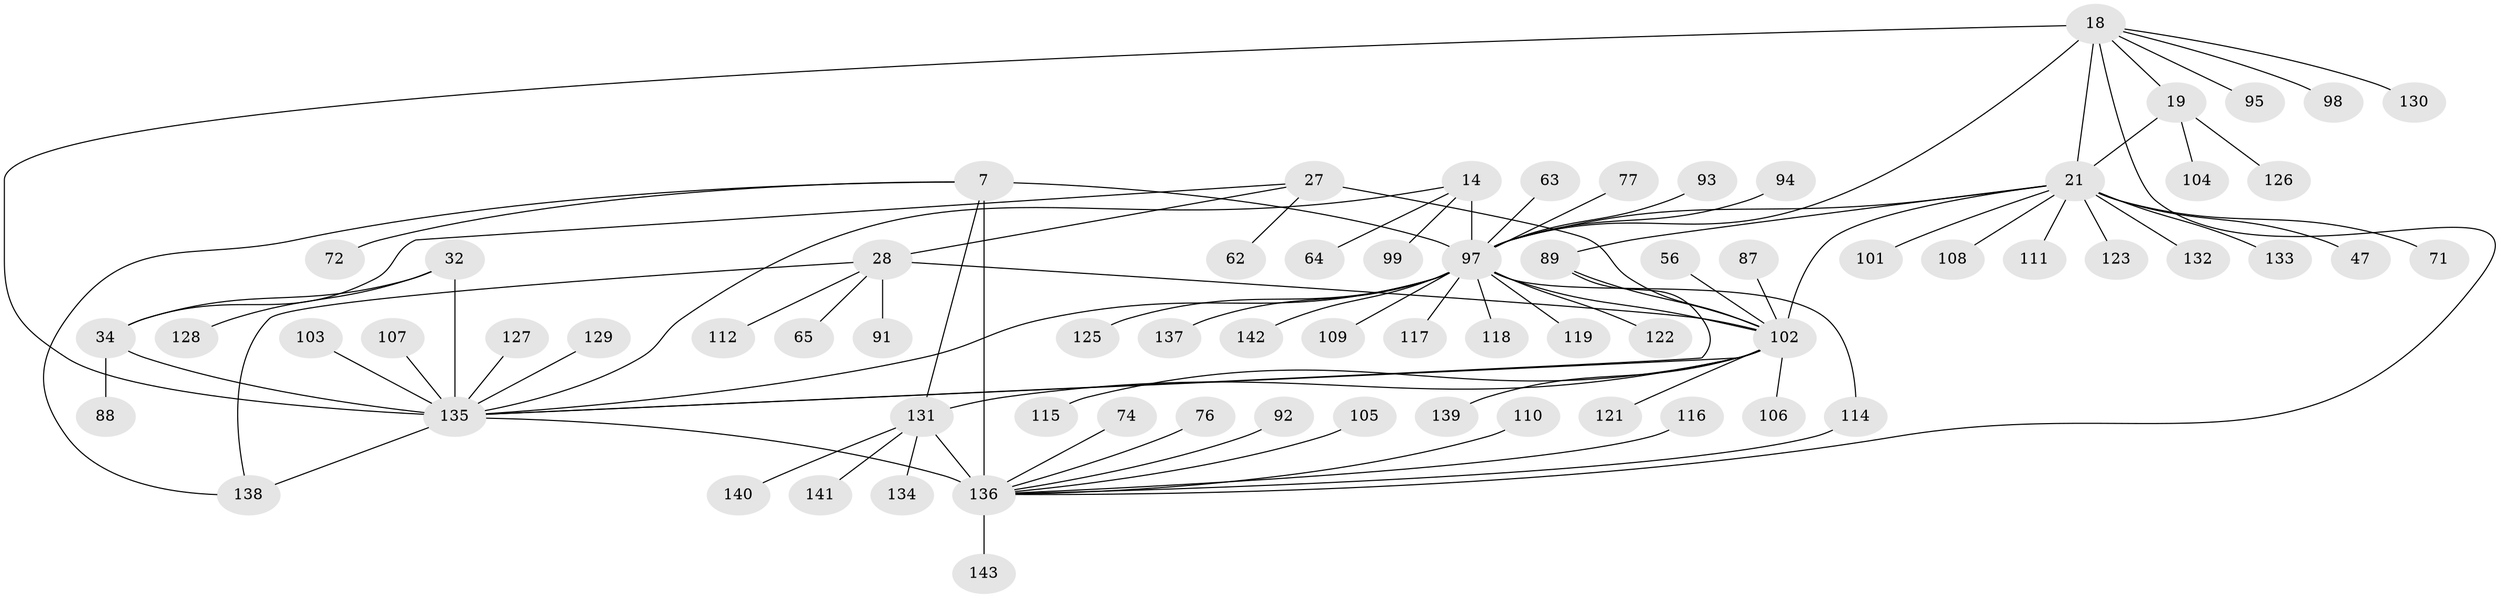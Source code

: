 // original degree distribution, {10: 0.04195804195804196, 14: 0.02097902097902098, 11: 0.04195804195804196, 7: 0.055944055944055944, 9: 0.04195804195804196, 8: 0.02097902097902098, 6: 0.013986013986013986, 15: 0.006993006993006993, 1: 0.5804195804195804, 2: 0.1258741258741259, 4: 0.02097902097902098, 3: 0.027972027972027972}
// Generated by graph-tools (version 1.1) at 2025/55/03/09/25 04:55:54]
// undirected, 71 vertices, 88 edges
graph export_dot {
graph [start="1"]
  node [color=gray90,style=filled];
  7 [super="+4"];
  14 [super="+13"];
  18 [super="+15"];
  19 [super="+16"];
  21 [super="+20+17"];
  27 [super="+26"];
  28 [super="+23"];
  32 [super="+30"];
  34 [super="+33"];
  47;
  56;
  62;
  63;
  64;
  65;
  71;
  72;
  74;
  76;
  77;
  87 [super="+37"];
  88;
  89 [super="+79+86"];
  91;
  92;
  93;
  94 [super="+38"];
  95;
  97 [super="+82+12+49+50"];
  98;
  99;
  101 [super="+90"];
  102 [super="+67+24"];
  103;
  104;
  105;
  106;
  107;
  108;
  109;
  110;
  111;
  112;
  114;
  115 [super="+61"];
  116;
  117;
  118;
  119;
  121;
  122;
  123;
  125 [super="+85"];
  126;
  127;
  128 [super="+59"];
  129;
  130;
  131 [super="+83+120"];
  132;
  133 [super="+51"];
  134;
  135 [super="+78+35+70+75+81+84+31+68+60"];
  136 [super="+6+36+39+40+41+52"];
  137;
  138 [super="+124"];
  139;
  140 [super="+100"];
  141;
  142;
  143;
  7 -- 72;
  7 -- 138;
  7 -- 136 [weight=8];
  7 -- 131 [weight=2];
  7 -- 97;
  14 -- 64;
  14 -- 99;
  14 -- 135;
  14 -- 97 [weight=10];
  18 -- 19 [weight=4];
  18 -- 21 [weight=6];
  18 -- 95;
  18 -- 130;
  18 -- 98;
  18 -- 135;
  18 -- 136;
  18 -- 97;
  19 -- 21 [weight=6];
  19 -- 104;
  19 -- 126;
  21 -- 108;
  21 -- 132;
  21 -- 123;
  21 -- 133;
  21 -- 101;
  21 -- 71;
  21 -- 47;
  21 -- 111;
  21 -- 89;
  21 -- 102;
  21 -- 97 [weight=2];
  27 -- 28 [weight=4];
  27 -- 62;
  27 -- 34;
  27 -- 102 [weight=6];
  28 -- 65;
  28 -- 112;
  28 -- 91;
  28 -- 138;
  28 -- 102 [weight=6];
  32 -- 34 [weight=4];
  32 -- 135 [weight=6];
  32 -- 128;
  34 -- 88;
  34 -- 135 [weight=6];
  56 -- 102;
  63 -- 97;
  74 -- 136;
  76 -- 136;
  77 -- 97;
  87 -- 102;
  89 -- 135;
  89 -- 102 [weight=2];
  92 -- 136;
  93 -- 97;
  94 -- 97;
  97 -- 102;
  97 -- 109;
  97 -- 114;
  97 -- 119;
  97 -- 117;
  97 -- 118;
  97 -- 122;
  97 -- 125;
  97 -- 135;
  97 -- 137;
  97 -- 142;
  102 -- 135 [weight=2];
  102 -- 106;
  102 -- 139;
  102 -- 115;
  102 -- 121;
  102 -- 131 [weight=2];
  103 -- 135;
  105 -- 136;
  107 -- 135;
  110 -- 136;
  114 -- 136;
  116 -- 136;
  127 -- 135;
  129 -- 135;
  131 -- 134;
  131 -- 136 [weight=4];
  131 -- 140;
  131 -- 141;
  135 -- 138;
  135 -- 136;
  136 -- 143;
}
